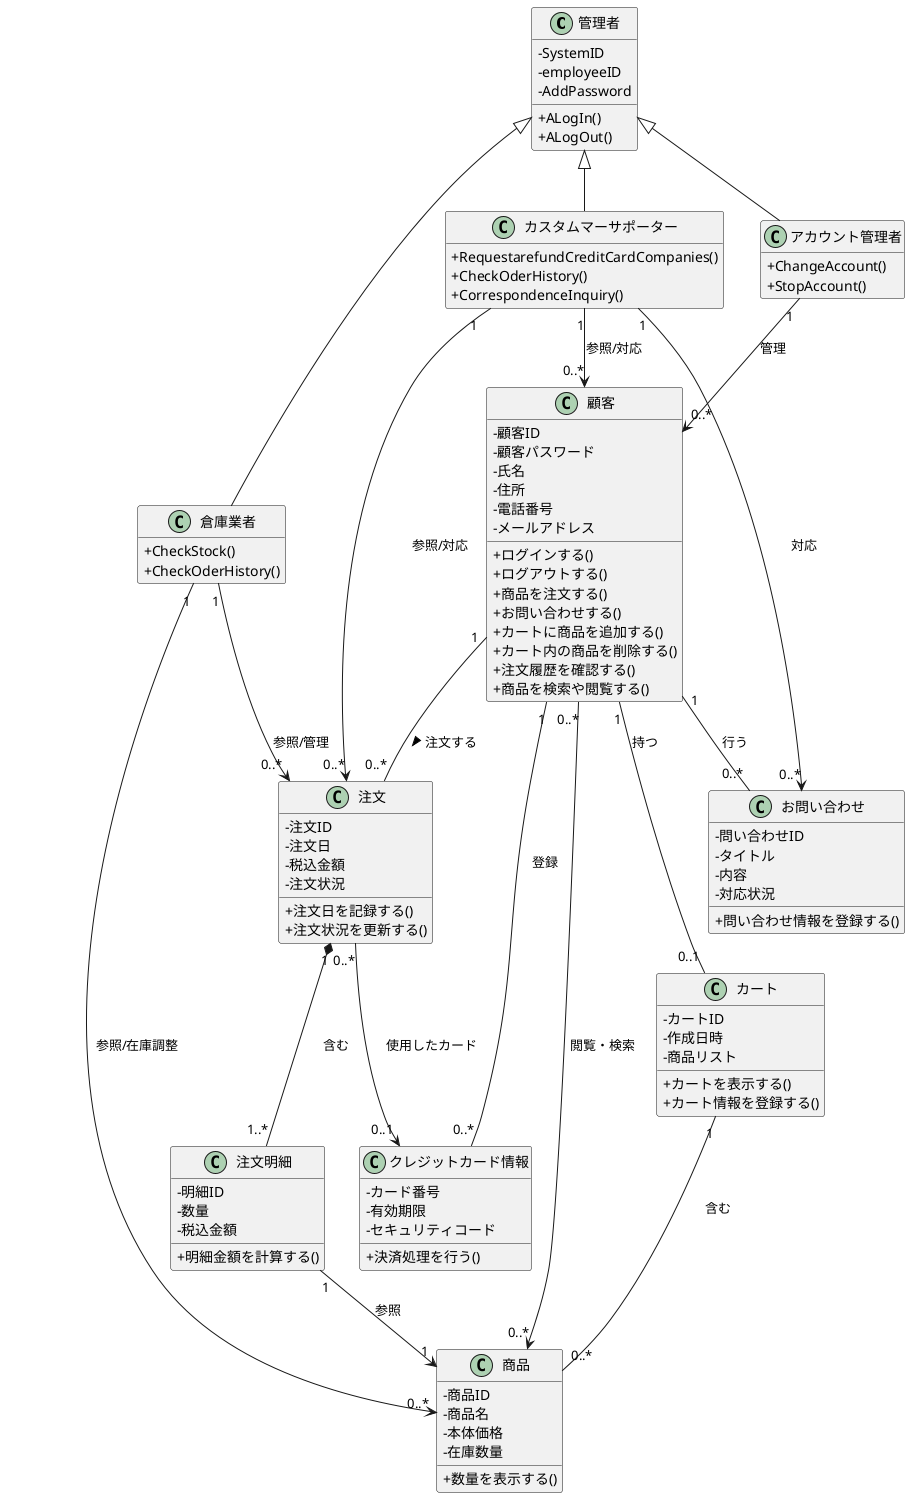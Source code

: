@startuml BBショップシステム_クラス図
skinparam classAttribute 0
skinparam classAttributeIconSize 0
hide empty members

' ====================================================
' クラス定義
' ====================================================

class 管理者 {
    -SystemID
    -employeeID
    -AddPassword
    +ALogIn()
    +ALogOut()
}

class アカウント管理者 {
    +ChangeAccount()
    +StopAccount()
}

class 倉庫業者 {
    +CheckStock()
    +CheckOderHistory()
}

class カスタムマーサポーター {
    +RequestarefundCreditCardCompanies()
    +CheckOderHistory()
    +CorrespondenceInquiry()
}

class 顧客 {
    -顧客ID
    -顧客パスワード
    -氏名
    -住所
    -電話番号
    -メールアドレス
    +ログインする()
    +ログアウトする()
    +商品を注文する()
    +お問い合わせする()
    +カートに商品を追加する()
    +カート内の商品を削除する()
    +注文履歴を確認する()
    +商品を検索や閲覧する()
}

class 商品 {
    -商品ID
    -商品名
    -本体価格
    -在庫数量
    +数量を表示する()
}

class 注文 {
    -注文ID
    -注文日
    -税込金額
    -注文状況
    +注文日を記録する()
    +注文状況を更新する()
}

class 注文明細 {
    -明細ID
    -数量
    -税込金額
    +明細金額を計算する()
}

class クレジットカード情報 {
    -カード番号
    -有効期限
    -セキュリティコード
    +決済処理を行う()
}

class お問い合わせ {
    -問い合わせID
    -タイトル
    -内容
    -対応状況
    +問い合わせ情報を登録する()
}

class カート {
    -カートID
    -作成日時
    -商品リスト
    +カートを表示する()
    +カート情報を登録する()
}

' ====================================================
' 関連性の定義
' ====================================================

' 1. 汎化（継承）
管理者 <|-- アカウント管理者
管理者 <|-- 倉庫業者
管理者 <|-- カスタムマーサポーター

' 2. 顧客/Web販売関連

' 顧客と注文
顧客 "1" -- "0..*" 注文 : 注文する >
注文 "1" *-- "1..*" 注文明細 : 含む
注文明細 "1" --> "1" 商品 : 参照

' 顧客とカート
顧客 "1" -- "0..1" カート : 持つ
カート "1" -- "0..*" 商品 : 含む 

' 顧客と問い合わせ
顧客 "1" -- "0..*" お問い合わせ : 行う

' 顧客と決済
顧客 "1" -- "0..*" クレジットカード情報 : 登録
注文 "0..*" --> "0..1" クレジットカード情報 : 使用したカード

' 顧客と商品（閲覧・検索）
顧客 "0..*" --> "0..*" 商品 : 閲覧・検索

' 3. 管理者システム関連（管理対象への単方向関連）

アカウント管理者 "1" --> "0..*" 顧客 : 管理
倉庫業者 "1" --> "0..*" 注文 : 参照/管理
倉庫業者 "1" --> "0..*" 商品 : 参照/在庫調整

' カスタマーサポーターと管理対象の関連
カスタムマーサポーター "1" --> "0..*" 顧客 : 参照/対応
カスタムマーサポーター "1" --> "0..*" 注文 : 参照/対応
カスタムマーサポーター "1" --> "0..*" お問い合わせ : 対応

@enduml
